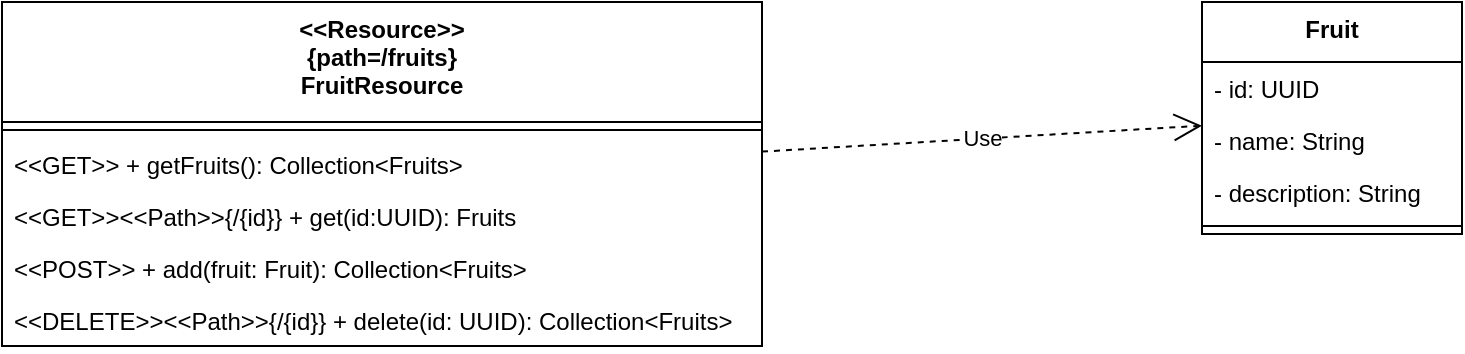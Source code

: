 <mxfile version="20.3.0" type="device"><diagram id="23iRSUPoRavnBvh4doch" name="Page-1"><mxGraphModel dx="1002" dy="777" grid="1" gridSize="10" guides="1" tooltips="1" connect="1" arrows="1" fold="1" page="1" pageScale="1" pageWidth="827" pageHeight="1169" math="0" shadow="0"><root><mxCell id="0"/><mxCell id="1" parent="0"/><mxCell id="l94k4rXtLdnM8GT9Tlmm-3" value="&lt;&lt;Resource&gt;&gt;&#10;{path=/fruits}&#10;FruitResource" style="swimlane;fontStyle=1;align=center;verticalAlign=top;childLayout=stackLayout;horizontal=1;startSize=60;horizontalStack=0;resizeParent=1;resizeParentMax=0;resizeLast=0;collapsible=1;marginBottom=0;" vertex="1" parent="1"><mxGeometry x="40" y="180" width="380" height="172" as="geometry"/></mxCell><mxCell id="l94k4rXtLdnM8GT9Tlmm-5" value="" style="line;strokeWidth=1;fillColor=none;align=left;verticalAlign=middle;spacingTop=-1;spacingLeft=3;spacingRight=3;rotatable=0;labelPosition=right;points=[];portConstraint=eastwest;strokeColor=inherit;" vertex="1" parent="l94k4rXtLdnM8GT9Tlmm-3"><mxGeometry y="60" width="380" height="8" as="geometry"/></mxCell><mxCell id="l94k4rXtLdnM8GT9Tlmm-6" value="&lt;&lt;GET&gt;&gt; + getFruits(): Collection&lt;Fruits&gt;" style="text;strokeColor=none;fillColor=none;align=left;verticalAlign=top;spacingLeft=4;spacingRight=4;overflow=hidden;rotatable=0;points=[[0,0.5],[1,0.5]];portConstraint=eastwest;" vertex="1" parent="l94k4rXtLdnM8GT9Tlmm-3"><mxGeometry y="68" width="380" height="26" as="geometry"/></mxCell><mxCell id="l94k4rXtLdnM8GT9Tlmm-7" value="&lt;&lt;GET&gt;&gt;&lt;&lt;Path&gt;&gt;{/{id}} + get(id:UUID): Fruits" style="text;strokeColor=none;fillColor=none;align=left;verticalAlign=top;spacingLeft=4;spacingRight=4;overflow=hidden;rotatable=0;points=[[0,0.5],[1,0.5]];portConstraint=eastwest;" vertex="1" parent="l94k4rXtLdnM8GT9Tlmm-3"><mxGeometry y="94" width="380" height="26" as="geometry"/></mxCell><mxCell id="l94k4rXtLdnM8GT9Tlmm-8" value="&lt;&lt;POST&gt;&gt; + add(fruit: Fruit): Collection&lt;Fruits&gt;" style="text;strokeColor=none;fillColor=none;align=left;verticalAlign=top;spacingLeft=4;spacingRight=4;overflow=hidden;rotatable=0;points=[[0,0.5],[1,0.5]];portConstraint=eastwest;" vertex="1" parent="l94k4rXtLdnM8GT9Tlmm-3"><mxGeometry y="120" width="380" height="26" as="geometry"/></mxCell><mxCell id="l94k4rXtLdnM8GT9Tlmm-9" value="&lt;&lt;DELETE&gt;&gt;&lt;&lt;Path&gt;&gt;{/{id}} + delete(id: UUID): Collection&lt;Fruits&gt;" style="text;strokeColor=none;fillColor=none;align=left;verticalAlign=top;spacingLeft=4;spacingRight=4;overflow=hidden;rotatable=0;points=[[0,0.5],[1,0.5]];portConstraint=eastwest;" vertex="1" parent="l94k4rXtLdnM8GT9Tlmm-3"><mxGeometry y="146" width="380" height="26" as="geometry"/></mxCell><mxCell id="l94k4rXtLdnM8GT9Tlmm-10" value="Fruit" style="swimlane;fontStyle=1;align=center;verticalAlign=top;childLayout=stackLayout;horizontal=1;startSize=30;horizontalStack=0;resizeParent=1;resizeParentMax=0;resizeLast=0;collapsible=1;marginBottom=0;" vertex="1" parent="1"><mxGeometry x="640" y="180" width="130" height="116" as="geometry"/></mxCell><mxCell id="l94k4rXtLdnM8GT9Tlmm-14" value="- id: UUID" style="text;strokeColor=none;fillColor=none;align=left;verticalAlign=top;spacingLeft=4;spacingRight=4;overflow=hidden;rotatable=0;points=[[0,0.5],[1,0.5]];portConstraint=eastwest;" vertex="1" parent="l94k4rXtLdnM8GT9Tlmm-10"><mxGeometry y="30" width="130" height="26" as="geometry"/></mxCell><mxCell id="l94k4rXtLdnM8GT9Tlmm-15" value="- name: String" style="text;strokeColor=none;fillColor=none;align=left;verticalAlign=top;spacingLeft=4;spacingRight=4;overflow=hidden;rotatable=0;points=[[0,0.5],[1,0.5]];portConstraint=eastwest;" vertex="1" parent="l94k4rXtLdnM8GT9Tlmm-10"><mxGeometry y="56" width="130" height="26" as="geometry"/></mxCell><mxCell id="l94k4rXtLdnM8GT9Tlmm-16" value="- description: String" style="text;strokeColor=none;fillColor=none;align=left;verticalAlign=top;spacingLeft=4;spacingRight=4;overflow=hidden;rotatable=0;points=[[0,0.5],[1,0.5]];portConstraint=eastwest;" vertex="1" parent="l94k4rXtLdnM8GT9Tlmm-10"><mxGeometry y="82" width="130" height="26" as="geometry"/></mxCell><mxCell id="l94k4rXtLdnM8GT9Tlmm-11" value="" style="line;strokeWidth=1;fillColor=none;align=left;verticalAlign=middle;spacingTop=-1;spacingLeft=3;spacingRight=3;rotatable=0;labelPosition=right;points=[];portConstraint=eastwest;strokeColor=inherit;" vertex="1" parent="l94k4rXtLdnM8GT9Tlmm-10"><mxGeometry y="108" width="130" height="8" as="geometry"/></mxCell><mxCell id="l94k4rXtLdnM8GT9Tlmm-18" value="Use" style="endArrow=open;endSize=12;dashed=1;html=1;rounded=0;" edge="1" parent="1" source="l94k4rXtLdnM8GT9Tlmm-3" target="l94k4rXtLdnM8GT9Tlmm-10"><mxGeometry width="160" relative="1" as="geometry"><mxPoint x="470" y="200" as="sourcePoint"/><mxPoint x="630" y="200" as="targetPoint"/></mxGeometry></mxCell></root></mxGraphModel></diagram></mxfile>